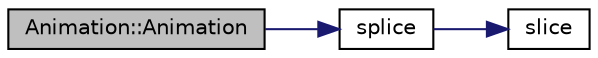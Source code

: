 digraph "Animation::Animation"
{
 // LATEX_PDF_SIZE
  edge [fontname="Helvetica",fontsize="10",labelfontname="Helvetica",labelfontsize="10"];
  node [fontname="Helvetica",fontsize="10",shape=record];
  rankdir="LR";
  Node1 [label="Animation::Animation",height=0.2,width=0.4,color="black", fillcolor="grey75", style="filled", fontcolor="black",tooltip=" "];
  Node1 -> Node2 [color="midnightblue",fontsize="10",style="solid",fontname="Helvetica"];
  Node2 [label="splice",height=0.2,width=0.4,color="black", fillcolor="white", style="filled",URL="$my_functions_8cpp.html#ad853ec442fe659e0cfab0bee178eb2c7",tooltip=" "];
  Node2 -> Node3 [color="midnightblue",fontsize="10",style="solid",fontname="Helvetica"];
  Node3 [label="slice",height=0.2,width=0.4,color="black", fillcolor="white", style="filled",URL="$my_functions_8cpp.html#aa7f800fb49fa3cb5b8393d7ecfd60394",tooltip=" "];
}
